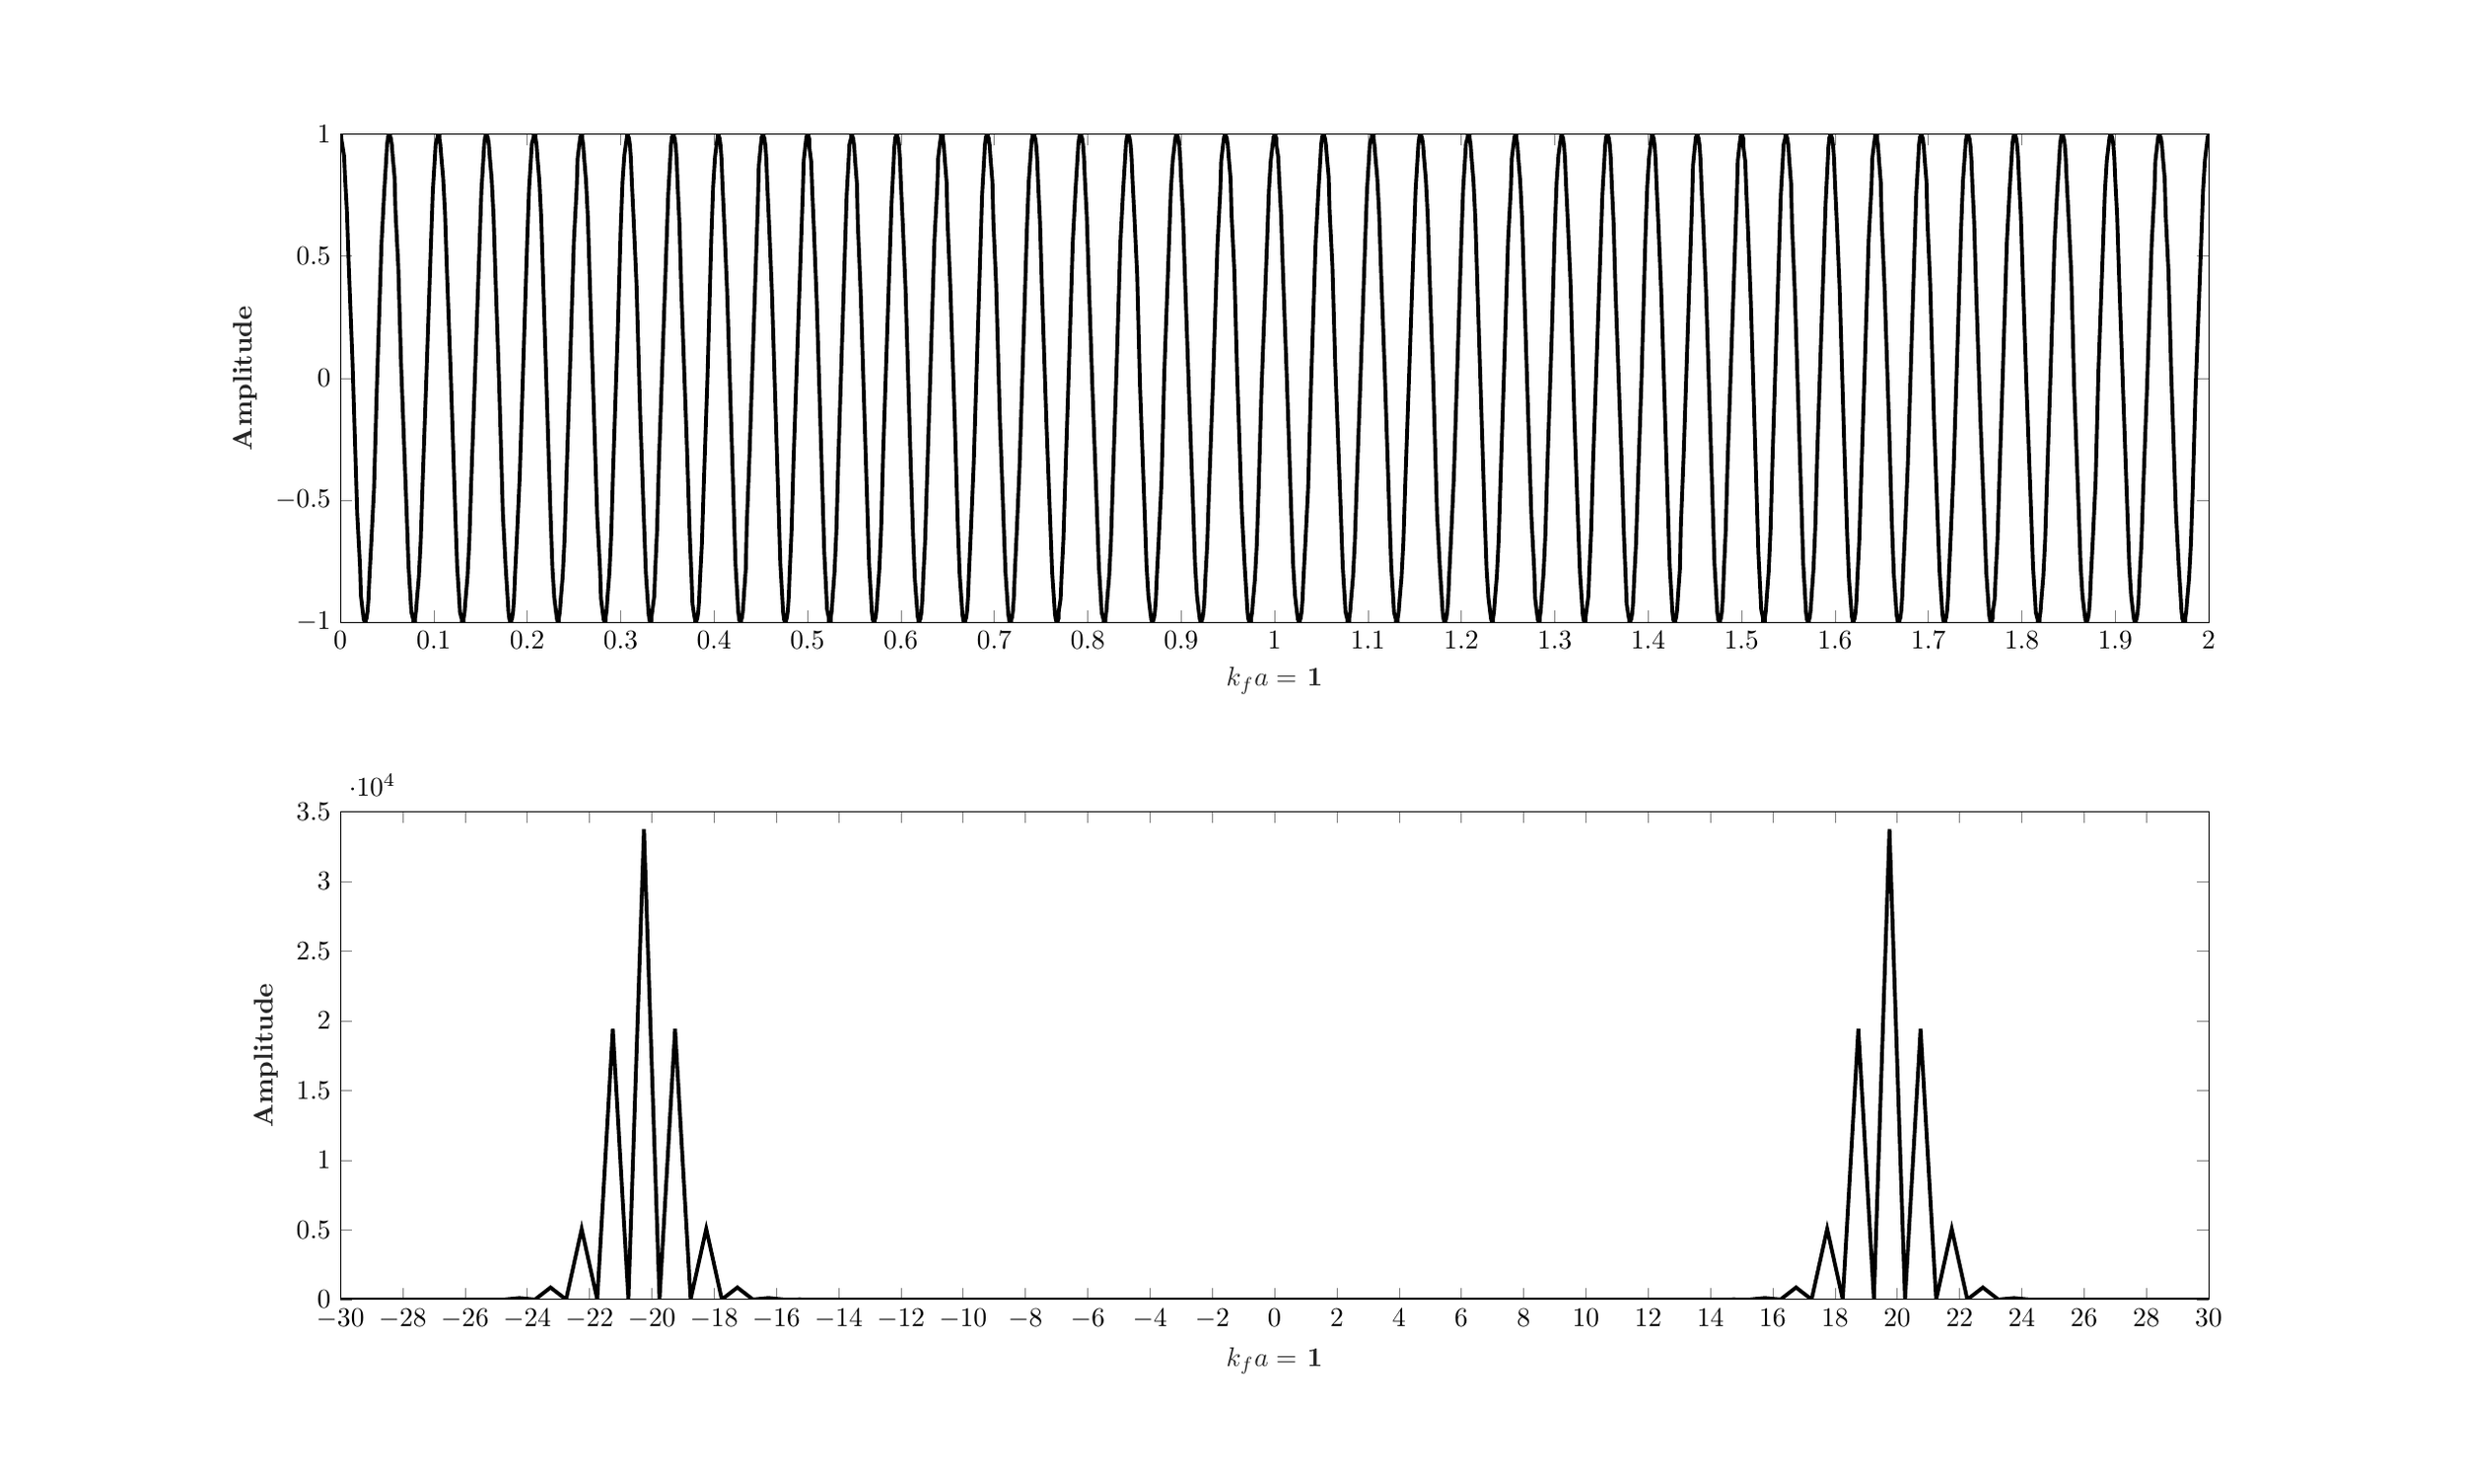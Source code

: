 % This file was created by matlab2tikz.
%
\begin{tikzpicture}

\begin{axis}[%
width=9.58in,
height=2.502in,
at={(1.607in,4.281in)},
scale only axis,
xmin=0,
xmax=2,
xlabel style={font=\bfseries\color{white!15!black}},
xlabel={$k_fa = $ 1},
ymin=-1,
ymax=1,
ylabel style={font=\bfseries\color{white!15!black}},
ylabel={Amplitude},
axis background/.style={fill=white}
]
\addplot [color=black, line width=1.4pt, forget plot]
  table[row sep=crcr]{%
0	1\\
0.0	0.999\\
0.001	0.995\\
0.001	0.984\\
0.002	0.959\\
0.004	0.911\\
0.005	0.826\\
0.007	0.686\\
0.009	0.462\\
0.013	0.066\\
0.018	-0.554\\
0.021	-0.77\\
0.022	-0.893\\
0.024	-0.959\\
0.025	-0.989\\
0.026	-0.999\\
0.026	-1.0\\
0.027	-0.999\\
0.027	-0.995\\
0.028	-0.984\\
0.029	-0.958\\
0.03	-0.909\\
0.031	-0.822\\
0.033	-0.68\\
0.036	-0.452\\
0.039	-0.043\\
0.044	0.551\\
0.047	0.768\\
0.049	0.892\\
0.05	0.958\\
0.051	0.989\\
0.052	0.999\\
0.053	1.0\\
0.053	0.999\\
0.053	0.995\\
0.054	0.984\\
0.055	0.959\\
0.056	0.91\\
0.058	0.825\\
0.059	0.684\\
0.062	0.458\\
0.065	0.057\\
0.071	-0.554\\
0.073	-0.77\\
0.075	-0.893\\
0.076	-0.958\\
0.078	-0.989\\
0.078	-0.999\\
0.079	-1.0\\
0.079	-0.999\\
0.08	-0.995\\
0.08	-0.983\\
0.081	-0.956\\
0.082	-0.906\\
0.084	-0.817\\
0.086	-0.67\\
0.088	-0.436\\
0.092	-0.006\\
0.097	0.551\\
0.099	0.768\\
0.101	0.893\\
0.102	0.958\\
0.104	0.988\\
0.104	0.999\\
0.105	1.0\\
0.105	0.999\\
0.106	0.995\\
0.106	0.984\\
0.107	0.958\\
0.108	0.909\\
0.11	0.822\\
0.112	0.679\\
0.114	0.447\\
0.118	0.033\\
0.123	-0.554\\
0.125	-0.772\\
0.127	-0.894\\
0.128	-0.96\\
0.13	-0.989\\
0.13	-0.999\\
0.131	-1.0\\
0.131	-0.999\\
0.132	-0.995\\
0.132	-0.983\\
0.133	-0.957\\
0.134	-0.906\\
0.136	-0.817\\
0.138	-0.671\\
0.14	-0.433\\
0.144	0.002\\
0.149	0.552\\
0.151	0.771\\
0.153	0.895\\
0.154	0.96\\
0.155	0.99\\
0.156	0.999\\
0.157	1.0\\
0.157	0.999\\
0.157	0.995\\
0.158	0.983\\
0.159	0.957\\
0.16	0.905\\
0.162	0.814\\
0.164	0.664\\
0.166	0.423\\
0.17	-0.027\\
0.174	-0.556\\
0.177	-0.774\\
0.179	-0.896\\
0.18	-0.96\\
0.181	-0.989\\
0.182	-0.999\\
0.182	-1.0\\
0.183	-0.999\\
0.183	-0.994\\
0.184	-0.982\\
0.185	-0.954\\
0.186	-0.901\\
0.187	-0.808\\
0.189	-0.654\\
0.192	-0.405\\
0.196	0.079\\
0.2	0.562\\
0.202	0.778\\
0.204	0.899\\
0.205	0.962\\
0.207	0.99\\
0.207	0.999\\
0.208	1.0\\
0.208	0.999\\
0.209	0.995\\
0.209	0.983\\
0.21	0.956\\
0.211	0.902\\
0.213	0.809\\
0.215	0.655\\
0.217	0.406\\
0.221	-0.079\\
0.225	-0.564\\
0.227	-0.779\\
0.229	-0.9\\
0.231	-0.963\\
0.232	-0.991\\
0.233	-0.999\\
0.233	-1.0\\
0.233	-0.999\\
0.234	-0.995\\
0.234	-0.983\\
0.235	-0.956\\
0.236	-0.904\\
0.238	-0.812\\
0.24	-0.66\\
0.242	-0.413\\
0.246	0.061\\
0.25	0.562\\
0.253	0.779\\
0.254	0.901\\
0.256	0.964\\
0.257	0.991\\
0.258	0.999\\
0.258	1.0\\
0.258	0.999\\
0.259	0.995\\
0.259	0.983\\
0.26	0.956\\
0.261	0.903\\
0.263	0.809\\
0.265	0.655\\
0.267	0.405\\
0.271	-0.088\\
0.275	-0.568\\
0.278	-0.784\\
0.279	-0.903\\
0.281	-0.965\\
0.282	-0.992\\
0.283	-0.999\\
0.283	-1.0\\
0.283	-0.999\\
0.284	-0.994\\
0.284	-0.981\\
0.285	-0.953\\
0.286	-0.897\\
0.288	-0.799\\
0.29	-0.638\\
0.292	-0.374\\
0.297	0.199\\
0.3	0.602\\
0.302	0.803\\
0.304	0.914\\
0.306	0.97\\
0.307	0.994\\
0.307	1.0\\
0.307	1.0\\
0.308	0.999\\
0.308	0.995\\
0.309	0.982\\
0.31	0.954\\
0.311	0.9\\
0.312	0.804\\
0.314	0.645\\
0.317	0.386\\
0.321	-0.156\\
0.325	-0.588\\
0.327	-0.796\\
0.329	-0.911\\
0.33	-0.969\\
0.331	-0.993\\
0.332	-1.0\\
0.332	-1.0\\
0.332	-0.999\\
0.333	-0.994\\
0.333	-0.981\\
0.334	-0.951\\
0.336	-0.893\\
0.337	-0.792\\
0.339	-0.624\\
0.341	-0.347\\
0.351	0.755\\
0.353	0.888\\
0.354	0.958\\
0.355	0.989\\
0.356	0.999\\
0.356	1.0\\
0.357	0.999\\
0.357	0.995\\
0.358	0.982\\
0.359	0.953\\
0.36	0.898\\
0.361	0.799\\
0.363	0.635\\
0.365	0.364\\
0.371	-0.278\\
0.374	-0.637\\
0.376	-0.824\\
0.377	-0.926\\
0.379	-0.976\\
0.38	-0.996\\
0.38	-1.0\\
0.381	-0.999\\
0.381	-0.996\\
0.382	-0.986\\
0.383	-0.963\\
0.384	-0.915\\
0.385	-0.827\\
0.387	-0.681\\
0.389	-0.441\\
0.393	0.005\\
0.397	0.565\\
0.399	0.783\\
0.401	0.905\\
0.403	0.967\\
0.404	0.993\\
0.404	1.0\\
0.405	1.0\\
0.405	0.999\\
0.405	0.995\\
0.406	0.982\\
0.407	0.953\\
0.408	0.896\\
0.409	0.796\\
0.411	0.629\\
0.414	0.355\\
0.423	-0.763\\
0.425	-0.894\\
0.426	-0.961\\
0.427	-0.991\\
0.428	-0.999\\
0.428	-1.0\\
0.429	-0.999\\
0.429	-0.994\\
0.43	-0.98\\
0.431	-0.949\\
0.432	-0.889\\
0.434	-0.782\\
0.435	-0.605\\
0.438	-0.314\\
0.447	0.723\\
0.448	0.872\\
0.45	0.951\\
0.451	0.986\\
0.452	0.998\\
0.452	1.0\\
0.453	0.999\\
0.453	0.995\\
0.454	0.982\\
0.455	0.954\\
0.456	0.897\\
0.457	0.796\\
0.459	0.628\\
0.462	0.352\\
0.471	-0.76\\
0.473	-0.892\\
0.474	-0.96\\
0.475	-0.99\\
0.476	-0.999\\
0.476	-1.0\\
0.477	-0.999\\
0.477	-0.995\\
0.478	-0.982\\
0.479	-0.954\\
0.48	-0.897\\
0.481	-0.796\\
0.483	-0.628\\
0.485	-0.351\\
0.495	0.759\\
0.496	0.892\\
0.498	0.961\\
0.499	0.991\\
0.5	0.999\\
0.5	1.0\\
0.5	0.999\\
0.501	0.994\\
0.502	0.98\\
0.502	0.948\\
0.504	0.888\\
0.505	0.78\\
0.507	0.602\\
0.51	0.306\\
0.518	-0.714\\
0.52	-0.867\\
0.521	-0.948\\
0.523	-0.985\\
0.523	-0.998\\
0.524	-1.0\\
0.524	-0.999\\
0.525	-0.995\\
0.525	-0.982\\
0.526	-0.952\\
0.527	-0.895\\
0.529	-0.793\\
0.531	-0.624\\
0.533	-0.344\\
0.542	0.751\\
0.544	0.887\\
0.545	0.958\\
0.547	0.989\\
0.547	0.999\\
0.548	1.0\\
0.548	0.999\\
0.548	0.995\\
0.549	0.982\\
0.55	0.954\\
0.551	0.897\\
0.553	0.797\\
0.554	0.629\\
0.557	0.353\\
0.566	-0.759\\
0.568	-0.891\\
0.569	-0.96\\
0.57	-0.99\\
0.571	-0.999\\
0.572	-1.0\\
0.572	-0.999\\
0.572	-0.994\\
0.573	-0.98\\
0.574	-0.949\\
0.575	-0.889\\
0.577	-0.782\\
0.579	-0.606\\
0.581	-0.313\\
0.59	0.717\\
0.592	0.868\\
0.593	0.948\\
0.594	0.985\\
0.595	0.998\\
0.596	1.0\\
0.596	0.999\\
0.596	0.995\\
0.597	0.982\\
0.598	0.954\\
0.599	0.899\\
0.6	0.8\\
0.602	0.636\\
0.605	0.367\\
0.61	-0.281\\
0.613	-0.637\\
0.615	-0.824\\
0.617	-0.926\\
0.618	-0.976\\
0.619	-0.996\\
0.619	-1.0\\
0.62	-0.999\\
0.62	-0.996\\
0.621	-0.985\\
0.622	-0.96\\
0.623	-0.91\\
0.624	-0.819\\
0.626	-0.666\\
0.628	-0.418\\
0.632	0.066\\
0.636	0.566\\
0.639	0.783\\
0.64	0.904\\
0.642	0.966\\
0.643	0.992\\
0.643	0.999\\
0.644	1.0\\
0.644	0.999\\
0.645	0.995\\
0.645	0.983\\
0.646	0.955\\
0.647	0.9\\
0.649	0.803\\
0.65	0.642\\
0.653	0.377\\
0.658	-0.207\\
0.661	-0.605\\
0.663	-0.806\\
0.665	-0.915\\
0.666	-0.971\\
0.667	-0.994\\
0.668	-1.0\\
0.668	-1.0\\
0.668	-0.999\\
0.669	-0.994\\
0.67	-0.981\\
0.671	-0.951\\
0.672	-0.893\\
0.673	-0.792\\
0.675	-0.625\\
0.678	-0.35\\
0.687	0.753\\
0.689	0.887\\
0.69	0.957\\
0.691	0.988\\
0.692	0.999\\
0.693	1.0\\
0.693	0.999\\
0.693	0.995\\
0.694	0.983\\
0.695	0.955\\
0.696	0.9\\
0.698	0.805\\
0.699	0.645\\
0.702	0.384\\
0.706	-0.169\\
0.71	-0.59\\
0.712	-0.795\\
0.714	-0.909\\
0.715	-0.968\\
0.716	-0.993\\
0.717	-1.0\\
0.717	-1.0\\
0.718	-0.999\\
0.718	-0.994\\
0.719	-0.981\\
0.72	-0.952\\
0.721	-0.896\\
0.722	-0.798\\
0.724	-0.635\\
0.727	-0.369\\
0.732	0.239\\
0.735	0.615\\
0.737	0.809\\
0.739	0.917\\
0.74	0.971\\
0.741	0.994\\
0.742	1.0\\
0.742	1.0\\
0.742	0.999\\
0.743	0.994\\
0.744	0.981\\
0.745	0.952\\
0.746	0.897\\
0.747	0.8\\
0.749	0.639\\
0.751	0.376\\
0.756	-0.197\\
0.76	-0.596\\
0.762	-0.797\\
0.764	-0.91\\
0.765	-0.968\\
0.766	-0.992\\
0.767	-0.999\\
0.767	-1.0\\
0.767	-0.999\\
0.768	-0.995\\
0.769	-0.983\\
0.769	-0.957\\
0.771	-0.905\\
0.772	-0.813\\
0.774	-0.662\\
0.776	-0.416\\
0.78	0.057\\
0.784	0.556\\
0.787	0.774\\
0.789	0.897\\
0.79	0.961\\
0.791	0.99\\
0.792	0.999\\
0.792	1.0\\
0.793	0.999\\
0.793	0.995\\
0.794	0.984\\
0.795	0.957\\
0.796	0.906\\
0.797	0.816\\
0.799	0.666\\
0.801	0.424\\
0.805	-0.033\\
0.81	-0.554\\
0.812	-0.773\\
0.814	-0.896\\
0.815	-0.961\\
0.817	-0.99\\
0.817	-0.999\\
0.818	-1.0\\
0.818	-0.999\\
0.819	-0.995\\
0.819	-0.983\\
0.82	-0.957\\
0.821	-0.904\\
0.823	-0.813\\
0.825	-0.662\\
0.827	-0.417\\
0.831	0.048\\
0.835	0.554\\
0.838	0.771\\
0.84	0.895\\
0.841	0.96\\
0.842	0.989\\
0.843	0.999\\
0.843	1.0\\
0.844	0.999\\
0.844	0.995\\
0.845	0.983\\
0.846	0.957\\
0.847	0.905\\
0.848	0.815\\
0.85	0.666\\
0.853	0.424\\
0.856	-0.029\\
0.861	-0.551\\
0.863	-0.77\\
0.865	-0.893\\
0.867	-0.959\\
0.868	-0.989\\
0.869	-0.999\\
0.869	-1.0\\
0.87	-0.999\\
0.87	-0.995\\
0.871	-0.983\\
0.872	-0.956\\
0.873	-0.904\\
0.874	-0.814\\
0.876	-0.665\\
0.879	-0.425\\
0.882	0.022\\
0.887	0.549\\
0.889	0.767\\
0.891	0.892\\
0.893	0.958\\
0.894	0.989\\
0.895	0.999\\
0.895	1.0\\
0.895	0.999\\
0.896	0.995\\
0.897	0.983\\
0.898	0.956\\
0.899	0.905\\
0.9	0.815\\
0.902	0.668\\
0.904	0.43\\
0.908	-0.009\\
0.913	-0.547\\
0.915	-0.767\\
0.917	-0.891\\
0.919	-0.958\\
0.92	-0.988\\
0.921	-0.999\\
0.921	-1.0\\
0.922	-0.999\\
0.922	-0.995\\
0.923	-0.984\\
0.924	-0.958\\
0.925	-0.909\\
0.926	-0.822\\
0.928	-0.68\\
0.93	-0.451\\
0.934	-0.041\\
0.939	0.549\\
0.942	0.768\\
0.943	0.891\\
0.945	0.958\\
0.946	0.988\\
0.947	0.999\\
0.947	1.0\\
0.948	0.999\\
0.948	0.995\\
0.949	0.983\\
0.95	0.957\\
0.951	0.906\\
0.953	0.818\\
0.954	0.673\\
0.957	0.44\\
0.96	0.017\\
0.965	-0.548\\
0.968	-0.766\\
0.97	-0.89\\
0.971	-0.957\\
0.972	-0.988\\
0.973	-0.998\\
0.974	-1.0\\
0.974	-0.999\\
0.975	-0.995\\
0.975	-0.984\\
0.976	-0.959\\
0.977	-0.91\\
0.979	-0.824\\
0.981	-0.683\\
0.983	-0.456\\
0.986	-0.054\\
0.992	0.553\\
0.994	0.769\\
0.996	0.892\\
0.998	0.958\\
0.999	0.989\\
1.0	0.999\\
1.0	1.0\\
1.0	0.999\\
1.001	0.995\\
1.002	0.983\\
1.002	0.957\\
1.004	0.907\\
1.005	0.819\\
1.007	0.674\\
1.009	0.442\\
1.013	0.022\\
1.018	-0.549\\
1.02	-0.767\\
1.022	-0.891\\
1.024	-0.957\\
1.025	-0.988\\
1.026	-0.998\\
1.026	-1.0\\
1.027	-0.999\\
1.027	-0.995\\
1.028	-0.984\\
1.029	-0.958\\
1.03	-0.909\\
1.031	-0.822\\
1.033	-0.68\\
1.036	-0.452\\
1.039	-0.043\\
1.044	0.551\\
1.047	0.768\\
1.049	0.892\\
1.05	0.958\\
1.051	0.989\\
1.052	0.999\\
1.053	1.0\\
1.053	0.999\\
1.053	0.995\\
1.054	0.984\\
1.055	0.959\\
1.056	0.91\\
1.058	0.825\\
1.059	0.684\\
1.062	0.458\\
1.065	0.057\\
1.071	-0.554\\
1.073	-0.77\\
1.075	-0.893\\
1.076	-0.958\\
1.078	-0.989\\
1.078	-0.999\\
1.079	-1.0\\
1.079	-0.999\\
1.08	-0.995\\
1.08	-0.983\\
1.081	-0.956\\
1.082	-0.906\\
1.084	-0.817\\
1.086	-0.67\\
1.088	-0.436\\
1.092	-0.006\\
1.097	0.551\\
1.099	0.768\\
1.101	0.893\\
1.102	0.958\\
1.104	0.988\\
1.104	0.999\\
1.105	1.0\\
1.105	0.999\\
1.106	0.995\\
1.106	0.984\\
1.107	0.958\\
1.108	0.909\\
1.11	0.822\\
1.112	0.679\\
1.114	0.447\\
1.118	0.033\\
1.123	-0.554\\
1.125	-0.772\\
1.127	-0.894\\
1.128	-0.96\\
1.13	-0.989\\
1.13	-0.999\\
1.131	-1.0\\
1.131	-0.999\\
1.132	-0.995\\
1.132	-0.983\\
1.133	-0.957\\
1.134	-0.906\\
1.136	-0.817\\
1.138	-0.671\\
1.14	-0.433\\
1.144	0.002\\
1.149	0.552\\
1.151	0.771\\
1.153	0.895\\
1.154	0.96\\
1.155	0.99\\
1.156	0.999\\
1.157	1.0\\
1.157	0.999\\
1.157	0.995\\
1.158	0.983\\
1.159	0.957\\
1.16	0.905\\
1.162	0.814\\
1.164	0.664\\
1.166	0.423\\
1.17	-0.027\\
1.174	-0.556\\
1.177	-0.774\\
1.179	-0.896\\
1.18	-0.96\\
1.181	-0.989\\
1.182	-0.999\\
1.182	-1.0\\
1.183	-0.999\\
1.183	-0.994\\
1.184	-0.982\\
1.185	-0.954\\
1.186	-0.901\\
1.187	-0.808\\
1.189	-0.654\\
1.192	-0.405\\
1.196	0.079\\
1.2	0.562\\
1.202	0.778\\
1.204	0.899\\
1.205	0.962\\
1.207	0.99\\
1.207	0.999\\
1.208	1.0\\
1.208	0.999\\
1.209	0.995\\
1.209	0.983\\
1.21	0.956\\
1.211	0.902\\
1.213	0.809\\
1.215	0.655\\
1.217	0.406\\
1.221	-0.079\\
1.225	-0.564\\
1.227	-0.779\\
1.229	-0.9\\
1.231	-0.963\\
1.232	-0.991\\
1.233	-0.999\\
1.233	-1.0\\
1.233	-0.999\\
1.234	-0.995\\
1.234	-0.983\\
1.235	-0.956\\
1.236	-0.904\\
1.238	-0.812\\
1.24	-0.66\\
1.242	-0.413\\
1.246	0.061\\
1.25	0.562\\
1.253	0.779\\
1.254	0.901\\
1.256	0.964\\
1.257	0.991\\
1.258	0.999\\
1.258	1.0\\
1.258	0.999\\
1.259	0.995\\
1.259	0.983\\
1.26	0.956\\
1.261	0.903\\
1.263	0.809\\
1.265	0.655\\
1.267	0.405\\
1.271	-0.088\\
1.275	-0.568\\
1.278	-0.784\\
1.279	-0.903\\
1.281	-0.965\\
1.282	-0.992\\
1.283	-0.999\\
1.283	-1.0\\
1.283	-0.999\\
1.284	-0.994\\
1.284	-0.981\\
1.285	-0.953\\
1.286	-0.897\\
1.288	-0.799\\
1.29	-0.638\\
1.292	-0.374\\
1.297	0.199\\
1.3	0.602\\
1.302	0.803\\
1.304	0.914\\
1.306	0.97\\
1.307	0.994\\
1.307	1.0\\
1.307	1.0\\
1.308	0.999\\
1.308	0.995\\
1.309	0.982\\
1.31	0.954\\
1.311	0.9\\
1.312	0.804\\
1.314	0.645\\
1.317	0.386\\
1.321	-0.156\\
1.325	-0.588\\
1.327	-0.796\\
1.329	-0.911\\
1.33	-0.969\\
1.331	-0.993\\
1.332	-1.0\\
1.332	-1.0\\
1.332	-0.999\\
1.333	-0.994\\
1.333	-0.981\\
1.334	-0.951\\
1.336	-0.893\\
1.337	-0.792\\
1.339	-0.624\\
1.341	-0.347\\
1.351	0.755\\
1.353	0.888\\
1.354	0.958\\
1.355	0.989\\
1.356	0.999\\
1.356	1.0\\
1.357	0.999\\
1.357	0.995\\
1.358	0.982\\
1.359	0.953\\
1.36	0.898\\
1.361	0.799\\
1.363	0.635\\
1.365	0.364\\
1.371	-0.278\\
1.374	-0.637\\
1.376	-0.824\\
1.377	-0.926\\
1.379	-0.976\\
1.38	-0.996\\
1.38	-1.0\\
1.381	-0.999\\
1.381	-0.996\\
1.382	-0.986\\
1.383	-0.963\\
1.384	-0.915\\
1.385	-0.827\\
1.387	-0.681\\
1.389	-0.441\\
1.393	0.005\\
1.397	0.565\\
1.399	0.783\\
1.401	0.905\\
1.403	0.967\\
1.404	0.993\\
1.404	1.0\\
1.405	1.0\\
1.405	0.999\\
1.405	0.995\\
1.406	0.982\\
1.407	0.953\\
1.408	0.896\\
1.409	0.796\\
1.411	0.629\\
1.414	0.355\\
1.423	-0.763\\
1.425	-0.894\\
1.426	-0.961\\
1.427	-0.991\\
1.428	-0.999\\
1.428	-1.0\\
1.429	-0.999\\
1.429	-0.994\\
1.43	-0.98\\
1.431	-0.949\\
1.432	-0.889\\
1.434	-0.782\\
1.435	-0.605\\
1.438	-0.314\\
1.447	0.723\\
1.448	0.872\\
1.45	0.951\\
1.451	0.986\\
1.452	0.998\\
1.452	1.0\\
1.453	0.999\\
1.453	0.995\\
1.454	0.982\\
1.455	0.954\\
1.456	0.897\\
1.457	0.796\\
1.459	0.628\\
1.462	0.352\\
1.471	-0.76\\
1.473	-0.892\\
1.474	-0.96\\
1.475	-0.99\\
1.476	-0.999\\
1.476	-1.0\\
1.477	-0.999\\
1.477	-0.995\\
1.478	-0.982\\
1.479	-0.954\\
1.48	-0.897\\
1.481	-0.796\\
1.483	-0.628\\
1.485	-0.351\\
1.495	0.759\\
1.496	0.892\\
1.498	0.961\\
1.499	0.991\\
1.5	0.999\\
1.5	1.0\\
1.5	0.999\\
1.501	0.994\\
1.502	0.98\\
1.502	0.948\\
1.504	0.888\\
1.505	0.78\\
1.507	0.602\\
1.51	0.306\\
1.518	-0.714\\
1.52	-0.867\\
1.521	-0.948\\
1.523	-0.985\\
1.523	-0.998\\
1.524	-1.0\\
1.524	-0.999\\
1.525	-0.995\\
1.525	-0.982\\
1.526	-0.952\\
1.527	-0.895\\
1.529	-0.793\\
1.531	-0.624\\
1.533	-0.344\\
1.542	0.751\\
1.544	0.887\\
1.545	0.958\\
1.547	0.989\\
1.547	0.999\\
1.548	1.0\\
1.548	0.999\\
1.548	0.995\\
1.549	0.982\\
1.55	0.954\\
1.551	0.897\\
1.553	0.797\\
1.554	0.629\\
1.557	0.353\\
1.566	-0.759\\
1.568	-0.891\\
1.569	-0.96\\
1.57	-0.99\\
1.571	-0.999\\
1.572	-1.0\\
1.572	-0.999\\
1.572	-0.994\\
1.573	-0.98\\
1.574	-0.949\\
1.575	-0.889\\
1.577	-0.782\\
1.579	-0.606\\
1.581	-0.313\\
1.59	0.717\\
1.592	0.868\\
1.593	0.948\\
1.594	0.985\\
1.595	0.998\\
1.596	1.0\\
1.596	0.999\\
1.596	0.995\\
1.597	0.982\\
1.598	0.954\\
1.599	0.899\\
1.6	0.8\\
1.602	0.636\\
1.605	0.367\\
1.61	-0.281\\
1.613	-0.637\\
1.615	-0.824\\
1.617	-0.926\\
1.618	-0.976\\
1.619	-0.996\\
1.619	-1.0\\
1.62	-0.999\\
1.62	-0.996\\
1.621	-0.985\\
1.622	-0.96\\
1.623	-0.91\\
1.624	-0.819\\
1.626	-0.666\\
1.628	-0.418\\
1.632	0.066\\
1.636	0.566\\
1.639	0.783\\
1.64	0.904\\
1.642	0.966\\
1.643	0.992\\
1.643	0.999\\
1.644	1.0\\
1.644	0.999\\
1.645	0.995\\
1.645	0.983\\
1.646	0.955\\
1.647	0.9\\
1.649	0.803\\
1.65	0.642\\
1.653	0.377\\
1.658	-0.207\\
1.661	-0.605\\
1.663	-0.806\\
1.665	-0.915\\
1.666	-0.971\\
1.667	-0.994\\
1.668	-1.0\\
1.668	-1.0\\
1.668	-0.999\\
1.669	-0.994\\
1.67	-0.981\\
1.671	-0.951\\
1.672	-0.893\\
1.673	-0.792\\
1.675	-0.625\\
1.678	-0.35\\
1.687	0.753\\
1.689	0.887\\
1.69	0.957\\
1.691	0.988\\
1.692	0.999\\
1.693	1.0\\
1.693	0.999\\
1.693	0.995\\
1.694	0.983\\
1.695	0.955\\
1.696	0.9\\
1.698	0.805\\
1.699	0.645\\
1.702	0.384\\
1.706	-0.169\\
1.71	-0.59\\
1.712	-0.795\\
1.714	-0.909\\
1.715	-0.968\\
1.716	-0.993\\
1.717	-1.0\\
1.717	-1.0\\
1.718	-0.999\\
1.718	-0.994\\
1.719	-0.981\\
1.72	-0.952\\
1.721	-0.896\\
1.722	-0.798\\
1.724	-0.635\\
1.727	-0.369\\
1.732	0.239\\
1.735	0.615\\
1.737	0.809\\
1.739	0.917\\
1.74	0.971\\
1.741	0.994\\
1.742	1.0\\
1.742	1.0\\
1.742	0.999\\
1.743	0.994\\
1.744	0.981\\
1.745	0.952\\
1.746	0.897\\
1.747	0.8\\
1.749	0.639\\
1.751	0.376\\
1.756	-0.197\\
1.76	-0.596\\
1.762	-0.797\\
1.764	-0.91\\
1.765	-0.968\\
1.766	-0.992\\
1.767	-0.999\\
1.767	-1.0\\
1.767	-0.999\\
1.768	-0.995\\
1.769	-0.983\\
1.769	-0.957\\
1.771	-0.905\\
1.772	-0.813\\
1.774	-0.662\\
1.776	-0.416\\
1.78	0.057\\
1.784	0.556\\
1.787	0.774\\
1.789	0.897\\
1.79	0.961\\
1.791	0.99\\
1.792	0.999\\
1.792	1.0\\
1.793	0.999\\
1.793	0.995\\
1.794	0.984\\
1.795	0.957\\
1.796	0.906\\
1.797	0.816\\
1.799	0.666\\
1.801	0.424\\
1.805	-0.033\\
1.81	-0.554\\
1.812	-0.773\\
1.814	-0.896\\
1.815	-0.961\\
1.817	-0.99\\
1.817	-0.999\\
1.818	-1.0\\
1.818	-0.999\\
1.819	-0.995\\
1.819	-0.983\\
1.82	-0.957\\
1.821	-0.904\\
1.823	-0.813\\
1.825	-0.662\\
1.827	-0.417\\
1.831	0.048\\
1.835	0.554\\
1.838	0.771\\
1.84	0.895\\
1.841	0.96\\
1.842	0.989\\
1.843	0.999\\
1.843	1.0\\
1.844	0.999\\
1.844	0.995\\
1.845	0.983\\
1.846	0.957\\
1.847	0.905\\
1.848	0.815\\
1.85	0.666\\
1.853	0.424\\
1.856	-0.029\\
1.861	-0.551\\
1.863	-0.77\\
1.865	-0.893\\
1.867	-0.959\\
1.868	-0.989\\
1.869	-0.999\\
1.869	-1.0\\
1.87	-0.999\\
1.87	-0.995\\
1.871	-0.983\\
1.872	-0.956\\
1.873	-0.904\\
1.874	-0.814\\
1.876	-0.665\\
1.879	-0.425\\
1.882	0.022\\
1.887	0.549\\
1.889	0.767\\
1.891	0.892\\
1.893	0.958\\
1.894	0.989\\
1.895	0.999\\
1.895	1.0\\
1.895	0.999\\
1.896	0.995\\
1.897	0.983\\
1.898	0.956\\
1.899	0.905\\
1.9	0.815\\
1.902	0.668\\
1.904	0.43\\
1.908	-0.009\\
1.913	-0.547\\
1.915	-0.767\\
1.917	-0.891\\
1.919	-0.958\\
1.92	-0.988\\
1.921	-0.999\\
1.921	-1.0\\
1.922	-0.999\\
1.922	-0.995\\
1.923	-0.984\\
1.924	-0.958\\
1.925	-0.909\\
1.926	-0.822\\
1.928	-0.68\\
1.93	-0.451\\
1.934	-0.041\\
1.939	0.549\\
1.942	0.768\\
1.943	0.891\\
1.945	0.958\\
1.946	0.988\\
1.947	0.999\\
1.947	1.0\\
1.948	0.999\\
1.948	0.995\\
1.949	0.983\\
1.95	0.957\\
1.951	0.906\\
1.953	0.818\\
1.954	0.673\\
1.957	0.44\\
1.96	0.017\\
1.965	-0.548\\
1.968	-0.766\\
1.97	-0.89\\
1.971	-0.957\\
1.972	-0.988\\
1.973	-0.998\\
1.974	-1.0\\
1.974	-0.999\\
1.975	-0.995\\
1.975	-0.984\\
1.976	-0.959\\
1.977	-0.91\\
1.979	-0.824\\
1.981	-0.683\\
1.983	-0.456\\
1.986	-0.054\\
1.992	0.553\\
1.994	0.769\\
1.996	0.892\\
1.998	0.958\\
1.999	0.989\\
2.0	0.999\\
2	1\\
};
\end{axis}

\begin{axis}[%
width=9.58in,
height=2.502in,
at={(1.607in,0.807in)},
scale only axis,
xmin=-30,
xmax=30,
xlabel style={font=\bfseries\color{white!15!black}},
xlabel={$k_fa = $ 1},
ymin=0,
ymax=35000,
ylabel style={font=\bfseries\color{white!15!black}},
ylabel={Amplitude},
axis background/.style={fill=white}
]
\addplot [color=black, line width=1.4pt, forget plot]
  table[row sep=crcr]{%
-30.25	0.669\\
-29.25	0.751\\
-28.25	0.847\\
-27.75	0.911\\
-27.25	1.044\\
-26.75	1.054\\
-26.25	0.217\\
-25.75	1.238\\
-25.25	12.38\\
-24.75	1.527\\
-24.25	107.624\\
-23.75	1.595\\
-23.25	865.286\\
-22.75	4.169\\
-22.25	5066.426\\
-21.75	4.757\\
-21.25	19415.181\\
-20.75	26.8\\
-20.25	33737.018\\
-19.75	3.785\\
-19.25	19411.281\\
-18.75	9.991\\
-18.25	5074.12\\
-17.75	6.752\\
-17.25	867.735\\
-16.75	4.279\\
-16.25	112.738\\
-15.75	3.058\\
-15.25	13.702\\
-14.75	2.416\\
-14.25	3.124\\
-13.75	2.028\\
-13.25	1.952\\
-12.75	1.767\\
-11.75	1.58\\
-11.25	1.506\\
-10.75	1.441\\
-9.75	1.334\\
-8.75	1.251\\
-7.75	1.185\\
-6.75	1.133\\
-5.25	1.074\\
-3.75	1.035\\
-2.25	1.011\\
-0.75	1.001\\
0.75	1.003\\
2.25	1.018\\
3.75	1.046\\
5.25	1.092\\
6.75	1.157\\
7.75	1.216\\
8.75	1.29\\
9.75	1.384\\
10.25	1.441\\
10.75	1.506\\
11.25	1.58\\
12.25	1.767\\
12.75	1.952\\
13.25	2.028\\
13.75	3.124\\
14.25	2.416\\
14.75	13.702\\
15.25	3.058\\
15.75	112.738\\
16.25	4.279\\
16.75	867.735\\
17.25	6.752\\
17.75	5074.12\\
18.25	9.991\\
18.75	19411.281\\
19.25	3.785\\
19.75	33737.018\\
20.25	26.8\\
20.75	19415.181\\
21.25	4.757\\
21.75	5066.426\\
22.25	4.169\\
22.75	865.286\\
23.25	1.595\\
23.75	107.624\\
24.25	1.527\\
24.75	12.38\\
25.25	1.238\\
25.75	0.217\\
26.25	1.054\\
26.75	1.044\\
27.25	0.911\\
27.75	0.847\\
29.25	0.708\\
30.25	0.633\\
};
\end{axis}

\begin{axis}[%
width=12.361in,
height=7.333in,
at={(0in,0in)},
scale only axis,
xmin=0,
xmax=1,
ymin=0,
ymax=1,
axis line style={draw=none},
ticks=none,
axis x line*=bottom,
axis y line*=left
]
\end{axis}
\end{tikzpicture}%